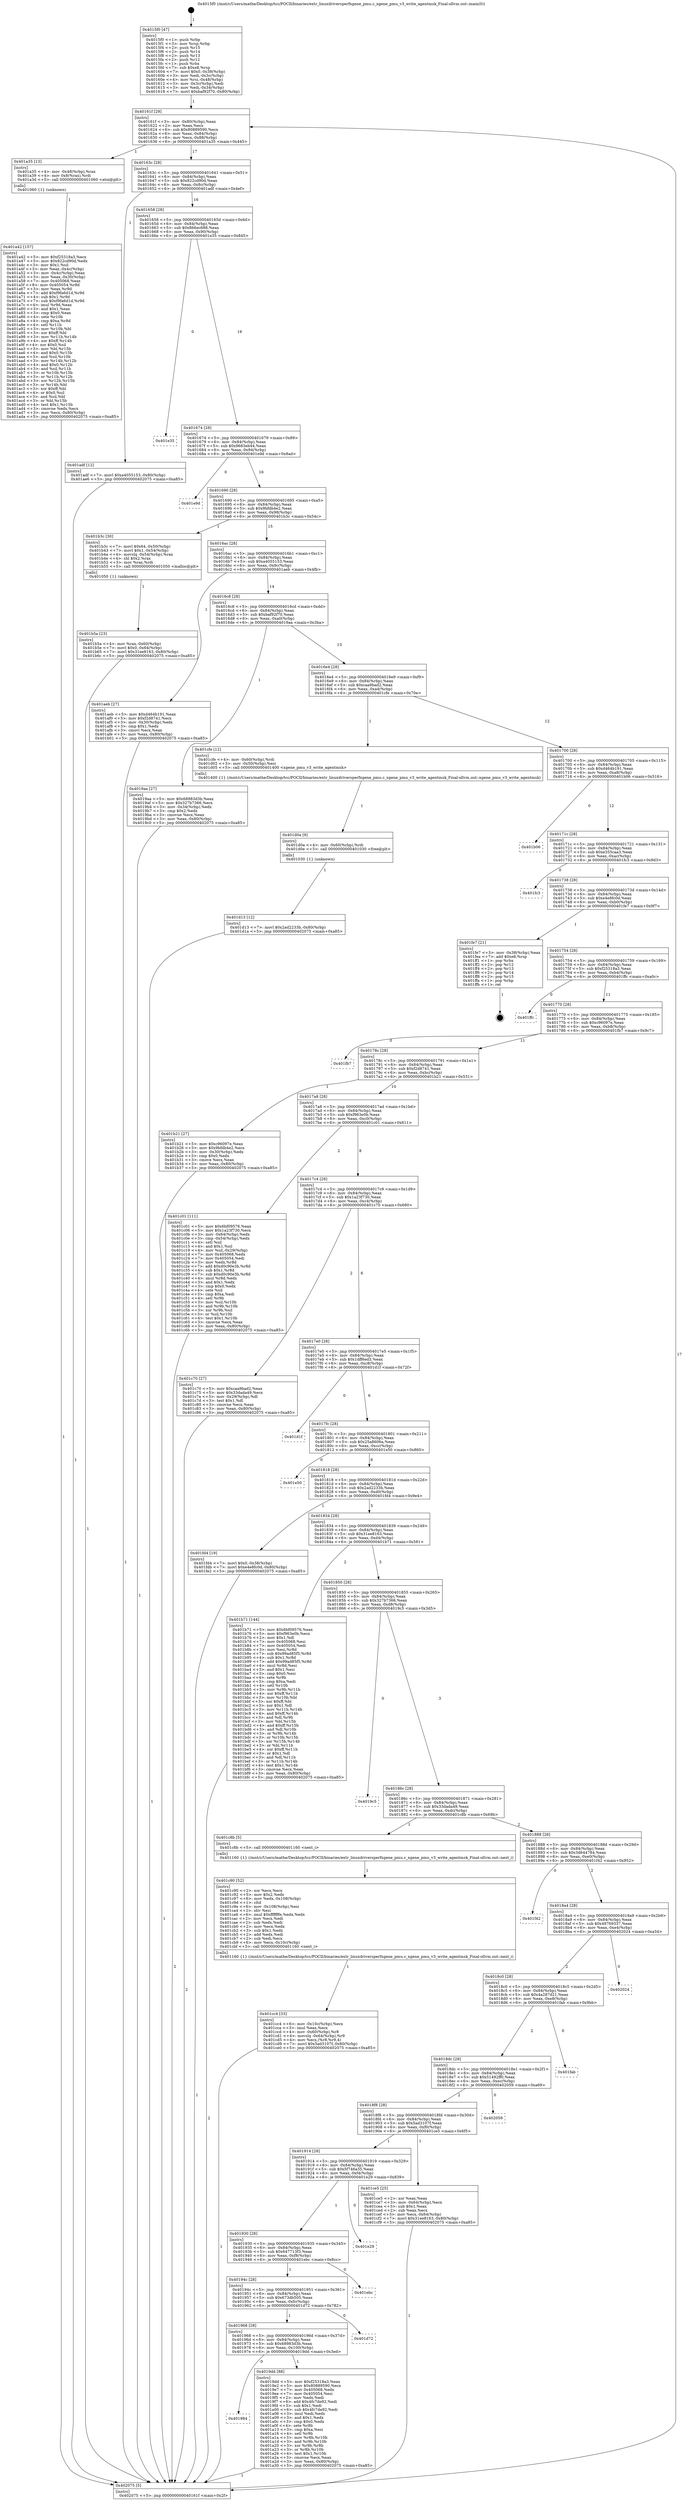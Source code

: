 digraph "0x4015f0" {
  label = "0x4015f0 (/mnt/c/Users/mathe/Desktop/tcc/POCII/binaries/extr_linuxdriversperfxgene_pmu.c_xgene_pmu_v3_write_agentmsk_Final-ollvm.out::main(0))"
  labelloc = "t"
  node[shape=record]

  Entry [label="",width=0.3,height=0.3,shape=circle,fillcolor=black,style=filled]
  "0x40161f" [label="{
     0x40161f [29]\l
     | [instrs]\l
     &nbsp;&nbsp;0x40161f \<+3\>: mov -0x80(%rbp),%eax\l
     &nbsp;&nbsp;0x401622 \<+2\>: mov %eax,%ecx\l
     &nbsp;&nbsp;0x401624 \<+6\>: sub $0x80889590,%ecx\l
     &nbsp;&nbsp;0x40162a \<+6\>: mov %eax,-0x84(%rbp)\l
     &nbsp;&nbsp;0x401630 \<+6\>: mov %ecx,-0x88(%rbp)\l
     &nbsp;&nbsp;0x401636 \<+6\>: je 0000000000401a35 \<main+0x445\>\l
  }"]
  "0x401a35" [label="{
     0x401a35 [13]\l
     | [instrs]\l
     &nbsp;&nbsp;0x401a35 \<+4\>: mov -0x48(%rbp),%rax\l
     &nbsp;&nbsp;0x401a39 \<+4\>: mov 0x8(%rax),%rdi\l
     &nbsp;&nbsp;0x401a3d \<+5\>: call 0000000000401060 \<atoi@plt\>\l
     | [calls]\l
     &nbsp;&nbsp;0x401060 \{1\} (unknown)\l
  }"]
  "0x40163c" [label="{
     0x40163c [28]\l
     | [instrs]\l
     &nbsp;&nbsp;0x40163c \<+5\>: jmp 0000000000401641 \<main+0x51\>\l
     &nbsp;&nbsp;0x401641 \<+6\>: mov -0x84(%rbp),%eax\l
     &nbsp;&nbsp;0x401647 \<+5\>: sub $0x822cd90d,%eax\l
     &nbsp;&nbsp;0x40164c \<+6\>: mov %eax,-0x8c(%rbp)\l
     &nbsp;&nbsp;0x401652 \<+6\>: je 0000000000401adf \<main+0x4ef\>\l
  }"]
  Exit [label="",width=0.3,height=0.3,shape=circle,fillcolor=black,style=filled,peripheries=2]
  "0x401adf" [label="{
     0x401adf [12]\l
     | [instrs]\l
     &nbsp;&nbsp;0x401adf \<+7\>: movl $0xa4055153,-0x80(%rbp)\l
     &nbsp;&nbsp;0x401ae6 \<+5\>: jmp 0000000000402075 \<main+0xa85\>\l
  }"]
  "0x401658" [label="{
     0x401658 [28]\l
     | [instrs]\l
     &nbsp;&nbsp;0x401658 \<+5\>: jmp 000000000040165d \<main+0x6d\>\l
     &nbsp;&nbsp;0x40165d \<+6\>: mov -0x84(%rbp),%eax\l
     &nbsp;&nbsp;0x401663 \<+5\>: sub $0x866ec688,%eax\l
     &nbsp;&nbsp;0x401668 \<+6\>: mov %eax,-0x90(%rbp)\l
     &nbsp;&nbsp;0x40166e \<+6\>: je 0000000000401e35 \<main+0x845\>\l
  }"]
  "0x401d13" [label="{
     0x401d13 [12]\l
     | [instrs]\l
     &nbsp;&nbsp;0x401d13 \<+7\>: movl $0x2ad2233b,-0x80(%rbp)\l
     &nbsp;&nbsp;0x401d1a \<+5\>: jmp 0000000000402075 \<main+0xa85\>\l
  }"]
  "0x401e35" [label="{
     0x401e35\l
  }", style=dashed]
  "0x401674" [label="{
     0x401674 [28]\l
     | [instrs]\l
     &nbsp;&nbsp;0x401674 \<+5\>: jmp 0000000000401679 \<main+0x89\>\l
     &nbsp;&nbsp;0x401679 \<+6\>: mov -0x84(%rbp),%eax\l
     &nbsp;&nbsp;0x40167f \<+5\>: sub $0x9683eb44,%eax\l
     &nbsp;&nbsp;0x401684 \<+6\>: mov %eax,-0x94(%rbp)\l
     &nbsp;&nbsp;0x40168a \<+6\>: je 0000000000401e9d \<main+0x8ad\>\l
  }"]
  "0x401d0a" [label="{
     0x401d0a [9]\l
     | [instrs]\l
     &nbsp;&nbsp;0x401d0a \<+4\>: mov -0x60(%rbp),%rdi\l
     &nbsp;&nbsp;0x401d0e \<+5\>: call 0000000000401030 \<free@plt\>\l
     | [calls]\l
     &nbsp;&nbsp;0x401030 \{1\} (unknown)\l
  }"]
  "0x401e9d" [label="{
     0x401e9d\l
  }", style=dashed]
  "0x401690" [label="{
     0x401690 [28]\l
     | [instrs]\l
     &nbsp;&nbsp;0x401690 \<+5\>: jmp 0000000000401695 \<main+0xa5\>\l
     &nbsp;&nbsp;0x401695 \<+6\>: mov -0x84(%rbp),%eax\l
     &nbsp;&nbsp;0x40169b \<+5\>: sub $0x9bfdb4e2,%eax\l
     &nbsp;&nbsp;0x4016a0 \<+6\>: mov %eax,-0x98(%rbp)\l
     &nbsp;&nbsp;0x4016a6 \<+6\>: je 0000000000401b3c \<main+0x54c\>\l
  }"]
  "0x401cc4" [label="{
     0x401cc4 [33]\l
     | [instrs]\l
     &nbsp;&nbsp;0x401cc4 \<+6\>: mov -0x10c(%rbp),%ecx\l
     &nbsp;&nbsp;0x401cca \<+3\>: imul %eax,%ecx\l
     &nbsp;&nbsp;0x401ccd \<+4\>: mov -0x60(%rbp),%r8\l
     &nbsp;&nbsp;0x401cd1 \<+4\>: movslq -0x64(%rbp),%r9\l
     &nbsp;&nbsp;0x401cd5 \<+4\>: mov %ecx,(%r8,%r9,4)\l
     &nbsp;&nbsp;0x401cd9 \<+7\>: movl $0x5ad3107f,-0x80(%rbp)\l
     &nbsp;&nbsp;0x401ce0 \<+5\>: jmp 0000000000402075 \<main+0xa85\>\l
  }"]
  "0x401b3c" [label="{
     0x401b3c [30]\l
     | [instrs]\l
     &nbsp;&nbsp;0x401b3c \<+7\>: movl $0x64,-0x50(%rbp)\l
     &nbsp;&nbsp;0x401b43 \<+7\>: movl $0x1,-0x54(%rbp)\l
     &nbsp;&nbsp;0x401b4a \<+4\>: movslq -0x54(%rbp),%rax\l
     &nbsp;&nbsp;0x401b4e \<+4\>: shl $0x2,%rax\l
     &nbsp;&nbsp;0x401b52 \<+3\>: mov %rax,%rdi\l
     &nbsp;&nbsp;0x401b55 \<+5\>: call 0000000000401050 \<malloc@plt\>\l
     | [calls]\l
     &nbsp;&nbsp;0x401050 \{1\} (unknown)\l
  }"]
  "0x4016ac" [label="{
     0x4016ac [28]\l
     | [instrs]\l
     &nbsp;&nbsp;0x4016ac \<+5\>: jmp 00000000004016b1 \<main+0xc1\>\l
     &nbsp;&nbsp;0x4016b1 \<+6\>: mov -0x84(%rbp),%eax\l
     &nbsp;&nbsp;0x4016b7 \<+5\>: sub $0xa4055153,%eax\l
     &nbsp;&nbsp;0x4016bc \<+6\>: mov %eax,-0x9c(%rbp)\l
     &nbsp;&nbsp;0x4016c2 \<+6\>: je 0000000000401aeb \<main+0x4fb\>\l
  }"]
  "0x401c90" [label="{
     0x401c90 [52]\l
     | [instrs]\l
     &nbsp;&nbsp;0x401c90 \<+2\>: xor %ecx,%ecx\l
     &nbsp;&nbsp;0x401c92 \<+5\>: mov $0x2,%edx\l
     &nbsp;&nbsp;0x401c97 \<+6\>: mov %edx,-0x108(%rbp)\l
     &nbsp;&nbsp;0x401c9d \<+1\>: cltd\l
     &nbsp;&nbsp;0x401c9e \<+6\>: mov -0x108(%rbp),%esi\l
     &nbsp;&nbsp;0x401ca4 \<+2\>: idiv %esi\l
     &nbsp;&nbsp;0x401ca6 \<+6\>: imul $0xfffffffe,%edx,%edx\l
     &nbsp;&nbsp;0x401cac \<+2\>: mov %ecx,%edi\l
     &nbsp;&nbsp;0x401cae \<+2\>: sub %edx,%edi\l
     &nbsp;&nbsp;0x401cb0 \<+2\>: mov %ecx,%edx\l
     &nbsp;&nbsp;0x401cb2 \<+3\>: sub $0x1,%edx\l
     &nbsp;&nbsp;0x401cb5 \<+2\>: add %edx,%edi\l
     &nbsp;&nbsp;0x401cb7 \<+2\>: sub %edi,%ecx\l
     &nbsp;&nbsp;0x401cb9 \<+6\>: mov %ecx,-0x10c(%rbp)\l
     &nbsp;&nbsp;0x401cbf \<+5\>: call 0000000000401160 \<next_i\>\l
     | [calls]\l
     &nbsp;&nbsp;0x401160 \{1\} (/mnt/c/Users/mathe/Desktop/tcc/POCII/binaries/extr_linuxdriversperfxgene_pmu.c_xgene_pmu_v3_write_agentmsk_Final-ollvm.out::next_i)\l
  }"]
  "0x401aeb" [label="{
     0x401aeb [27]\l
     | [instrs]\l
     &nbsp;&nbsp;0x401aeb \<+5\>: mov $0xd464b191,%eax\l
     &nbsp;&nbsp;0x401af0 \<+5\>: mov $0xf2d8741,%ecx\l
     &nbsp;&nbsp;0x401af5 \<+3\>: mov -0x30(%rbp),%edx\l
     &nbsp;&nbsp;0x401af8 \<+3\>: cmp $0x1,%edx\l
     &nbsp;&nbsp;0x401afb \<+3\>: cmovl %ecx,%eax\l
     &nbsp;&nbsp;0x401afe \<+3\>: mov %eax,-0x80(%rbp)\l
     &nbsp;&nbsp;0x401b01 \<+5\>: jmp 0000000000402075 \<main+0xa85\>\l
  }"]
  "0x4016c8" [label="{
     0x4016c8 [28]\l
     | [instrs]\l
     &nbsp;&nbsp;0x4016c8 \<+5\>: jmp 00000000004016cd \<main+0xdd\>\l
     &nbsp;&nbsp;0x4016cd \<+6\>: mov -0x84(%rbp),%eax\l
     &nbsp;&nbsp;0x4016d3 \<+5\>: sub $0xbaf92f70,%eax\l
     &nbsp;&nbsp;0x4016d8 \<+6\>: mov %eax,-0xa0(%rbp)\l
     &nbsp;&nbsp;0x4016de \<+6\>: je 00000000004019aa \<main+0x3ba\>\l
  }"]
  "0x401b5a" [label="{
     0x401b5a [23]\l
     | [instrs]\l
     &nbsp;&nbsp;0x401b5a \<+4\>: mov %rax,-0x60(%rbp)\l
     &nbsp;&nbsp;0x401b5e \<+7\>: movl $0x0,-0x64(%rbp)\l
     &nbsp;&nbsp;0x401b65 \<+7\>: movl $0x31ee8163,-0x80(%rbp)\l
     &nbsp;&nbsp;0x401b6c \<+5\>: jmp 0000000000402075 \<main+0xa85\>\l
  }"]
  "0x4019aa" [label="{
     0x4019aa [27]\l
     | [instrs]\l
     &nbsp;&nbsp;0x4019aa \<+5\>: mov $0x68983d3b,%eax\l
     &nbsp;&nbsp;0x4019af \<+5\>: mov $0x327b7366,%ecx\l
     &nbsp;&nbsp;0x4019b4 \<+3\>: mov -0x34(%rbp),%edx\l
     &nbsp;&nbsp;0x4019b7 \<+3\>: cmp $0x2,%edx\l
     &nbsp;&nbsp;0x4019ba \<+3\>: cmovne %ecx,%eax\l
     &nbsp;&nbsp;0x4019bd \<+3\>: mov %eax,-0x80(%rbp)\l
     &nbsp;&nbsp;0x4019c0 \<+5\>: jmp 0000000000402075 \<main+0xa85\>\l
  }"]
  "0x4016e4" [label="{
     0x4016e4 [28]\l
     | [instrs]\l
     &nbsp;&nbsp;0x4016e4 \<+5\>: jmp 00000000004016e9 \<main+0xf9\>\l
     &nbsp;&nbsp;0x4016e9 \<+6\>: mov -0x84(%rbp),%eax\l
     &nbsp;&nbsp;0x4016ef \<+5\>: sub $0xcaa9bad2,%eax\l
     &nbsp;&nbsp;0x4016f4 \<+6\>: mov %eax,-0xa4(%rbp)\l
     &nbsp;&nbsp;0x4016fa \<+6\>: je 0000000000401cfe \<main+0x70e\>\l
  }"]
  "0x402075" [label="{
     0x402075 [5]\l
     | [instrs]\l
     &nbsp;&nbsp;0x402075 \<+5\>: jmp 000000000040161f \<main+0x2f\>\l
  }"]
  "0x4015f0" [label="{
     0x4015f0 [47]\l
     | [instrs]\l
     &nbsp;&nbsp;0x4015f0 \<+1\>: push %rbp\l
     &nbsp;&nbsp;0x4015f1 \<+3\>: mov %rsp,%rbp\l
     &nbsp;&nbsp;0x4015f4 \<+2\>: push %r15\l
     &nbsp;&nbsp;0x4015f6 \<+2\>: push %r14\l
     &nbsp;&nbsp;0x4015f8 \<+2\>: push %r13\l
     &nbsp;&nbsp;0x4015fa \<+2\>: push %r12\l
     &nbsp;&nbsp;0x4015fc \<+1\>: push %rbx\l
     &nbsp;&nbsp;0x4015fd \<+7\>: sub $0xe8,%rsp\l
     &nbsp;&nbsp;0x401604 \<+7\>: movl $0x0,-0x38(%rbp)\l
     &nbsp;&nbsp;0x40160b \<+3\>: mov %edi,-0x3c(%rbp)\l
     &nbsp;&nbsp;0x40160e \<+4\>: mov %rsi,-0x48(%rbp)\l
     &nbsp;&nbsp;0x401612 \<+3\>: mov -0x3c(%rbp),%edi\l
     &nbsp;&nbsp;0x401615 \<+3\>: mov %edi,-0x34(%rbp)\l
     &nbsp;&nbsp;0x401618 \<+7\>: movl $0xbaf92f70,-0x80(%rbp)\l
  }"]
  "0x401a42" [label="{
     0x401a42 [157]\l
     | [instrs]\l
     &nbsp;&nbsp;0x401a42 \<+5\>: mov $0xf25318a3,%ecx\l
     &nbsp;&nbsp;0x401a47 \<+5\>: mov $0x822cd90d,%edx\l
     &nbsp;&nbsp;0x401a4c \<+3\>: mov $0x1,%sil\l
     &nbsp;&nbsp;0x401a4f \<+3\>: mov %eax,-0x4c(%rbp)\l
     &nbsp;&nbsp;0x401a52 \<+3\>: mov -0x4c(%rbp),%eax\l
     &nbsp;&nbsp;0x401a55 \<+3\>: mov %eax,-0x30(%rbp)\l
     &nbsp;&nbsp;0x401a58 \<+7\>: mov 0x405068,%eax\l
     &nbsp;&nbsp;0x401a5f \<+8\>: mov 0x405054,%r8d\l
     &nbsp;&nbsp;0x401a67 \<+3\>: mov %eax,%r9d\l
     &nbsp;&nbsp;0x401a6a \<+7\>: add $0xf9fa6d1d,%r9d\l
     &nbsp;&nbsp;0x401a71 \<+4\>: sub $0x1,%r9d\l
     &nbsp;&nbsp;0x401a75 \<+7\>: sub $0xf9fa6d1d,%r9d\l
     &nbsp;&nbsp;0x401a7c \<+4\>: imul %r9d,%eax\l
     &nbsp;&nbsp;0x401a80 \<+3\>: and $0x1,%eax\l
     &nbsp;&nbsp;0x401a83 \<+3\>: cmp $0x0,%eax\l
     &nbsp;&nbsp;0x401a86 \<+4\>: sete %r10b\l
     &nbsp;&nbsp;0x401a8a \<+4\>: cmp $0xa,%r8d\l
     &nbsp;&nbsp;0x401a8e \<+4\>: setl %r11b\l
     &nbsp;&nbsp;0x401a92 \<+3\>: mov %r10b,%bl\l
     &nbsp;&nbsp;0x401a95 \<+3\>: xor $0xff,%bl\l
     &nbsp;&nbsp;0x401a98 \<+3\>: mov %r11b,%r14b\l
     &nbsp;&nbsp;0x401a9b \<+4\>: xor $0xff,%r14b\l
     &nbsp;&nbsp;0x401a9f \<+4\>: xor $0x0,%sil\l
     &nbsp;&nbsp;0x401aa3 \<+3\>: mov %bl,%r15b\l
     &nbsp;&nbsp;0x401aa6 \<+4\>: and $0x0,%r15b\l
     &nbsp;&nbsp;0x401aaa \<+3\>: and %sil,%r10b\l
     &nbsp;&nbsp;0x401aad \<+3\>: mov %r14b,%r12b\l
     &nbsp;&nbsp;0x401ab0 \<+4\>: and $0x0,%r12b\l
     &nbsp;&nbsp;0x401ab4 \<+3\>: and %sil,%r11b\l
     &nbsp;&nbsp;0x401ab7 \<+3\>: or %r10b,%r15b\l
     &nbsp;&nbsp;0x401aba \<+3\>: or %r11b,%r12b\l
     &nbsp;&nbsp;0x401abd \<+3\>: xor %r12b,%r15b\l
     &nbsp;&nbsp;0x401ac0 \<+3\>: or %r14b,%bl\l
     &nbsp;&nbsp;0x401ac3 \<+3\>: xor $0xff,%bl\l
     &nbsp;&nbsp;0x401ac6 \<+4\>: or $0x0,%sil\l
     &nbsp;&nbsp;0x401aca \<+3\>: and %sil,%bl\l
     &nbsp;&nbsp;0x401acd \<+3\>: or %bl,%r15b\l
     &nbsp;&nbsp;0x401ad0 \<+4\>: test $0x1,%r15b\l
     &nbsp;&nbsp;0x401ad4 \<+3\>: cmovne %edx,%ecx\l
     &nbsp;&nbsp;0x401ad7 \<+3\>: mov %ecx,-0x80(%rbp)\l
     &nbsp;&nbsp;0x401ada \<+5\>: jmp 0000000000402075 \<main+0xa85\>\l
  }"]
  "0x401cfe" [label="{
     0x401cfe [12]\l
     | [instrs]\l
     &nbsp;&nbsp;0x401cfe \<+4\>: mov -0x60(%rbp),%rdi\l
     &nbsp;&nbsp;0x401d02 \<+3\>: mov -0x50(%rbp),%esi\l
     &nbsp;&nbsp;0x401d05 \<+5\>: call 0000000000401400 \<xgene_pmu_v3_write_agentmsk\>\l
     | [calls]\l
     &nbsp;&nbsp;0x401400 \{1\} (/mnt/c/Users/mathe/Desktop/tcc/POCII/binaries/extr_linuxdriversperfxgene_pmu.c_xgene_pmu_v3_write_agentmsk_Final-ollvm.out::xgene_pmu_v3_write_agentmsk)\l
  }"]
  "0x401700" [label="{
     0x401700 [28]\l
     | [instrs]\l
     &nbsp;&nbsp;0x401700 \<+5\>: jmp 0000000000401705 \<main+0x115\>\l
     &nbsp;&nbsp;0x401705 \<+6\>: mov -0x84(%rbp),%eax\l
     &nbsp;&nbsp;0x40170b \<+5\>: sub $0xd464b191,%eax\l
     &nbsp;&nbsp;0x401710 \<+6\>: mov %eax,-0xa8(%rbp)\l
     &nbsp;&nbsp;0x401716 \<+6\>: je 0000000000401b06 \<main+0x516\>\l
  }"]
  "0x401984" [label="{
     0x401984\l
  }", style=dashed]
  "0x401b06" [label="{
     0x401b06\l
  }", style=dashed]
  "0x40171c" [label="{
     0x40171c [28]\l
     | [instrs]\l
     &nbsp;&nbsp;0x40171c \<+5\>: jmp 0000000000401721 \<main+0x131\>\l
     &nbsp;&nbsp;0x401721 \<+6\>: mov -0x84(%rbp),%eax\l
     &nbsp;&nbsp;0x401727 \<+5\>: sub $0xe355caa3,%eax\l
     &nbsp;&nbsp;0x40172c \<+6\>: mov %eax,-0xac(%rbp)\l
     &nbsp;&nbsp;0x401732 \<+6\>: je 0000000000401fc3 \<main+0x9d3\>\l
  }"]
  "0x4019dd" [label="{
     0x4019dd [88]\l
     | [instrs]\l
     &nbsp;&nbsp;0x4019dd \<+5\>: mov $0xf25318a3,%eax\l
     &nbsp;&nbsp;0x4019e2 \<+5\>: mov $0x80889590,%ecx\l
     &nbsp;&nbsp;0x4019e7 \<+7\>: mov 0x405068,%edx\l
     &nbsp;&nbsp;0x4019ee \<+7\>: mov 0x405054,%esi\l
     &nbsp;&nbsp;0x4019f5 \<+2\>: mov %edx,%edi\l
     &nbsp;&nbsp;0x4019f7 \<+6\>: add $0x4fc7de92,%edi\l
     &nbsp;&nbsp;0x4019fd \<+3\>: sub $0x1,%edi\l
     &nbsp;&nbsp;0x401a00 \<+6\>: sub $0x4fc7de92,%edi\l
     &nbsp;&nbsp;0x401a06 \<+3\>: imul %edi,%edx\l
     &nbsp;&nbsp;0x401a09 \<+3\>: and $0x1,%edx\l
     &nbsp;&nbsp;0x401a0c \<+3\>: cmp $0x0,%edx\l
     &nbsp;&nbsp;0x401a0f \<+4\>: sete %r8b\l
     &nbsp;&nbsp;0x401a13 \<+3\>: cmp $0xa,%esi\l
     &nbsp;&nbsp;0x401a16 \<+4\>: setl %r9b\l
     &nbsp;&nbsp;0x401a1a \<+3\>: mov %r8b,%r10b\l
     &nbsp;&nbsp;0x401a1d \<+3\>: and %r9b,%r10b\l
     &nbsp;&nbsp;0x401a20 \<+3\>: xor %r9b,%r8b\l
     &nbsp;&nbsp;0x401a23 \<+3\>: or %r8b,%r10b\l
     &nbsp;&nbsp;0x401a26 \<+4\>: test $0x1,%r10b\l
     &nbsp;&nbsp;0x401a2a \<+3\>: cmovne %ecx,%eax\l
     &nbsp;&nbsp;0x401a2d \<+3\>: mov %eax,-0x80(%rbp)\l
     &nbsp;&nbsp;0x401a30 \<+5\>: jmp 0000000000402075 \<main+0xa85\>\l
  }"]
  "0x401fc3" [label="{
     0x401fc3\l
  }", style=dashed]
  "0x401738" [label="{
     0x401738 [28]\l
     | [instrs]\l
     &nbsp;&nbsp;0x401738 \<+5\>: jmp 000000000040173d \<main+0x14d\>\l
     &nbsp;&nbsp;0x40173d \<+6\>: mov -0x84(%rbp),%eax\l
     &nbsp;&nbsp;0x401743 \<+5\>: sub $0xe4e8fc0d,%eax\l
     &nbsp;&nbsp;0x401748 \<+6\>: mov %eax,-0xb0(%rbp)\l
     &nbsp;&nbsp;0x40174e \<+6\>: je 0000000000401fe7 \<main+0x9f7\>\l
  }"]
  "0x401968" [label="{
     0x401968 [28]\l
     | [instrs]\l
     &nbsp;&nbsp;0x401968 \<+5\>: jmp 000000000040196d \<main+0x37d\>\l
     &nbsp;&nbsp;0x40196d \<+6\>: mov -0x84(%rbp),%eax\l
     &nbsp;&nbsp;0x401973 \<+5\>: sub $0x68983d3b,%eax\l
     &nbsp;&nbsp;0x401978 \<+6\>: mov %eax,-0x100(%rbp)\l
     &nbsp;&nbsp;0x40197e \<+6\>: je 00000000004019dd \<main+0x3ed\>\l
  }"]
  "0x401fe7" [label="{
     0x401fe7 [21]\l
     | [instrs]\l
     &nbsp;&nbsp;0x401fe7 \<+3\>: mov -0x38(%rbp),%eax\l
     &nbsp;&nbsp;0x401fea \<+7\>: add $0xe8,%rsp\l
     &nbsp;&nbsp;0x401ff1 \<+1\>: pop %rbx\l
     &nbsp;&nbsp;0x401ff2 \<+2\>: pop %r12\l
     &nbsp;&nbsp;0x401ff4 \<+2\>: pop %r13\l
     &nbsp;&nbsp;0x401ff6 \<+2\>: pop %r14\l
     &nbsp;&nbsp;0x401ff8 \<+2\>: pop %r15\l
     &nbsp;&nbsp;0x401ffa \<+1\>: pop %rbp\l
     &nbsp;&nbsp;0x401ffb \<+1\>: ret\l
  }"]
  "0x401754" [label="{
     0x401754 [28]\l
     | [instrs]\l
     &nbsp;&nbsp;0x401754 \<+5\>: jmp 0000000000401759 \<main+0x169\>\l
     &nbsp;&nbsp;0x401759 \<+6\>: mov -0x84(%rbp),%eax\l
     &nbsp;&nbsp;0x40175f \<+5\>: sub $0xf25318a3,%eax\l
     &nbsp;&nbsp;0x401764 \<+6\>: mov %eax,-0xb4(%rbp)\l
     &nbsp;&nbsp;0x40176a \<+6\>: je 0000000000401ffc \<main+0xa0c\>\l
  }"]
  "0x401d72" [label="{
     0x401d72\l
  }", style=dashed]
  "0x401ffc" [label="{
     0x401ffc\l
  }", style=dashed]
  "0x401770" [label="{
     0x401770 [28]\l
     | [instrs]\l
     &nbsp;&nbsp;0x401770 \<+5\>: jmp 0000000000401775 \<main+0x185\>\l
     &nbsp;&nbsp;0x401775 \<+6\>: mov -0x84(%rbp),%eax\l
     &nbsp;&nbsp;0x40177b \<+5\>: sub $0xc96097e,%eax\l
     &nbsp;&nbsp;0x401780 \<+6\>: mov %eax,-0xb8(%rbp)\l
     &nbsp;&nbsp;0x401786 \<+6\>: je 0000000000401fb7 \<main+0x9c7\>\l
  }"]
  "0x40194c" [label="{
     0x40194c [28]\l
     | [instrs]\l
     &nbsp;&nbsp;0x40194c \<+5\>: jmp 0000000000401951 \<main+0x361\>\l
     &nbsp;&nbsp;0x401951 \<+6\>: mov -0x84(%rbp),%eax\l
     &nbsp;&nbsp;0x401957 \<+5\>: sub $0x673db505,%eax\l
     &nbsp;&nbsp;0x40195c \<+6\>: mov %eax,-0xfc(%rbp)\l
     &nbsp;&nbsp;0x401962 \<+6\>: je 0000000000401d72 \<main+0x782\>\l
  }"]
  "0x401fb7" [label="{
     0x401fb7\l
  }", style=dashed]
  "0x40178c" [label="{
     0x40178c [28]\l
     | [instrs]\l
     &nbsp;&nbsp;0x40178c \<+5\>: jmp 0000000000401791 \<main+0x1a1\>\l
     &nbsp;&nbsp;0x401791 \<+6\>: mov -0x84(%rbp),%eax\l
     &nbsp;&nbsp;0x401797 \<+5\>: sub $0xf2d8741,%eax\l
     &nbsp;&nbsp;0x40179c \<+6\>: mov %eax,-0xbc(%rbp)\l
     &nbsp;&nbsp;0x4017a2 \<+6\>: je 0000000000401b21 \<main+0x531\>\l
  }"]
  "0x401ebc" [label="{
     0x401ebc\l
  }", style=dashed]
  "0x401b21" [label="{
     0x401b21 [27]\l
     | [instrs]\l
     &nbsp;&nbsp;0x401b21 \<+5\>: mov $0xc96097e,%eax\l
     &nbsp;&nbsp;0x401b26 \<+5\>: mov $0x9bfdb4e2,%ecx\l
     &nbsp;&nbsp;0x401b2b \<+3\>: mov -0x30(%rbp),%edx\l
     &nbsp;&nbsp;0x401b2e \<+3\>: cmp $0x0,%edx\l
     &nbsp;&nbsp;0x401b31 \<+3\>: cmove %ecx,%eax\l
     &nbsp;&nbsp;0x401b34 \<+3\>: mov %eax,-0x80(%rbp)\l
     &nbsp;&nbsp;0x401b37 \<+5\>: jmp 0000000000402075 \<main+0xa85\>\l
  }"]
  "0x4017a8" [label="{
     0x4017a8 [28]\l
     | [instrs]\l
     &nbsp;&nbsp;0x4017a8 \<+5\>: jmp 00000000004017ad \<main+0x1bd\>\l
     &nbsp;&nbsp;0x4017ad \<+6\>: mov -0x84(%rbp),%eax\l
     &nbsp;&nbsp;0x4017b3 \<+5\>: sub $0xf963e0b,%eax\l
     &nbsp;&nbsp;0x4017b8 \<+6\>: mov %eax,-0xc0(%rbp)\l
     &nbsp;&nbsp;0x4017be \<+6\>: je 0000000000401c01 \<main+0x611\>\l
  }"]
  "0x401930" [label="{
     0x401930 [28]\l
     | [instrs]\l
     &nbsp;&nbsp;0x401930 \<+5\>: jmp 0000000000401935 \<main+0x345\>\l
     &nbsp;&nbsp;0x401935 \<+6\>: mov -0x84(%rbp),%eax\l
     &nbsp;&nbsp;0x40193b \<+5\>: sub $0x647713f3,%eax\l
     &nbsp;&nbsp;0x401940 \<+6\>: mov %eax,-0xf8(%rbp)\l
     &nbsp;&nbsp;0x401946 \<+6\>: je 0000000000401ebc \<main+0x8cc\>\l
  }"]
  "0x401c01" [label="{
     0x401c01 [111]\l
     | [instrs]\l
     &nbsp;&nbsp;0x401c01 \<+5\>: mov $0x6bf09576,%eax\l
     &nbsp;&nbsp;0x401c06 \<+5\>: mov $0x1a23f730,%ecx\l
     &nbsp;&nbsp;0x401c0b \<+3\>: mov -0x64(%rbp),%edx\l
     &nbsp;&nbsp;0x401c0e \<+3\>: cmp -0x54(%rbp),%edx\l
     &nbsp;&nbsp;0x401c11 \<+4\>: setl %sil\l
     &nbsp;&nbsp;0x401c15 \<+4\>: and $0x1,%sil\l
     &nbsp;&nbsp;0x401c19 \<+4\>: mov %sil,-0x29(%rbp)\l
     &nbsp;&nbsp;0x401c1d \<+7\>: mov 0x405068,%edx\l
     &nbsp;&nbsp;0x401c24 \<+7\>: mov 0x405054,%edi\l
     &nbsp;&nbsp;0x401c2b \<+3\>: mov %edx,%r8d\l
     &nbsp;&nbsp;0x401c2e \<+7\>: add $0xd0c90e3b,%r8d\l
     &nbsp;&nbsp;0x401c35 \<+4\>: sub $0x1,%r8d\l
     &nbsp;&nbsp;0x401c39 \<+7\>: sub $0xd0c90e3b,%r8d\l
     &nbsp;&nbsp;0x401c40 \<+4\>: imul %r8d,%edx\l
     &nbsp;&nbsp;0x401c44 \<+3\>: and $0x1,%edx\l
     &nbsp;&nbsp;0x401c47 \<+3\>: cmp $0x0,%edx\l
     &nbsp;&nbsp;0x401c4a \<+4\>: sete %sil\l
     &nbsp;&nbsp;0x401c4e \<+3\>: cmp $0xa,%edi\l
     &nbsp;&nbsp;0x401c51 \<+4\>: setl %r9b\l
     &nbsp;&nbsp;0x401c55 \<+3\>: mov %sil,%r10b\l
     &nbsp;&nbsp;0x401c58 \<+3\>: and %r9b,%r10b\l
     &nbsp;&nbsp;0x401c5b \<+3\>: xor %r9b,%sil\l
     &nbsp;&nbsp;0x401c5e \<+3\>: or %sil,%r10b\l
     &nbsp;&nbsp;0x401c61 \<+4\>: test $0x1,%r10b\l
     &nbsp;&nbsp;0x401c65 \<+3\>: cmovne %ecx,%eax\l
     &nbsp;&nbsp;0x401c68 \<+3\>: mov %eax,-0x80(%rbp)\l
     &nbsp;&nbsp;0x401c6b \<+5\>: jmp 0000000000402075 \<main+0xa85\>\l
  }"]
  "0x4017c4" [label="{
     0x4017c4 [28]\l
     | [instrs]\l
     &nbsp;&nbsp;0x4017c4 \<+5\>: jmp 00000000004017c9 \<main+0x1d9\>\l
     &nbsp;&nbsp;0x4017c9 \<+6\>: mov -0x84(%rbp),%eax\l
     &nbsp;&nbsp;0x4017cf \<+5\>: sub $0x1a23f730,%eax\l
     &nbsp;&nbsp;0x4017d4 \<+6\>: mov %eax,-0xc4(%rbp)\l
     &nbsp;&nbsp;0x4017da \<+6\>: je 0000000000401c70 \<main+0x680\>\l
  }"]
  "0x401e29" [label="{
     0x401e29\l
  }", style=dashed]
  "0x401c70" [label="{
     0x401c70 [27]\l
     | [instrs]\l
     &nbsp;&nbsp;0x401c70 \<+5\>: mov $0xcaa9bad2,%eax\l
     &nbsp;&nbsp;0x401c75 \<+5\>: mov $0x33dada49,%ecx\l
     &nbsp;&nbsp;0x401c7a \<+3\>: mov -0x29(%rbp),%dl\l
     &nbsp;&nbsp;0x401c7d \<+3\>: test $0x1,%dl\l
     &nbsp;&nbsp;0x401c80 \<+3\>: cmovne %ecx,%eax\l
     &nbsp;&nbsp;0x401c83 \<+3\>: mov %eax,-0x80(%rbp)\l
     &nbsp;&nbsp;0x401c86 \<+5\>: jmp 0000000000402075 \<main+0xa85\>\l
  }"]
  "0x4017e0" [label="{
     0x4017e0 [28]\l
     | [instrs]\l
     &nbsp;&nbsp;0x4017e0 \<+5\>: jmp 00000000004017e5 \<main+0x1f5\>\l
     &nbsp;&nbsp;0x4017e5 \<+6\>: mov -0x84(%rbp),%eax\l
     &nbsp;&nbsp;0x4017eb \<+5\>: sub $0x1dff6ed3,%eax\l
     &nbsp;&nbsp;0x4017f0 \<+6\>: mov %eax,-0xc8(%rbp)\l
     &nbsp;&nbsp;0x4017f6 \<+6\>: je 0000000000401d1f \<main+0x72f\>\l
  }"]
  "0x401914" [label="{
     0x401914 [28]\l
     | [instrs]\l
     &nbsp;&nbsp;0x401914 \<+5\>: jmp 0000000000401919 \<main+0x329\>\l
     &nbsp;&nbsp;0x401919 \<+6\>: mov -0x84(%rbp),%eax\l
     &nbsp;&nbsp;0x40191f \<+5\>: sub $0x5f746a35,%eax\l
     &nbsp;&nbsp;0x401924 \<+6\>: mov %eax,-0xf4(%rbp)\l
     &nbsp;&nbsp;0x40192a \<+6\>: je 0000000000401e29 \<main+0x839\>\l
  }"]
  "0x401d1f" [label="{
     0x401d1f\l
  }", style=dashed]
  "0x4017fc" [label="{
     0x4017fc [28]\l
     | [instrs]\l
     &nbsp;&nbsp;0x4017fc \<+5\>: jmp 0000000000401801 \<main+0x211\>\l
     &nbsp;&nbsp;0x401801 \<+6\>: mov -0x84(%rbp),%eax\l
     &nbsp;&nbsp;0x401807 \<+5\>: sub $0x25a8606a,%eax\l
     &nbsp;&nbsp;0x40180c \<+6\>: mov %eax,-0xcc(%rbp)\l
     &nbsp;&nbsp;0x401812 \<+6\>: je 0000000000401e50 \<main+0x860\>\l
  }"]
  "0x401ce5" [label="{
     0x401ce5 [25]\l
     | [instrs]\l
     &nbsp;&nbsp;0x401ce5 \<+2\>: xor %eax,%eax\l
     &nbsp;&nbsp;0x401ce7 \<+3\>: mov -0x64(%rbp),%ecx\l
     &nbsp;&nbsp;0x401cea \<+3\>: sub $0x1,%eax\l
     &nbsp;&nbsp;0x401ced \<+2\>: sub %eax,%ecx\l
     &nbsp;&nbsp;0x401cef \<+3\>: mov %ecx,-0x64(%rbp)\l
     &nbsp;&nbsp;0x401cf2 \<+7\>: movl $0x31ee8163,-0x80(%rbp)\l
     &nbsp;&nbsp;0x401cf9 \<+5\>: jmp 0000000000402075 \<main+0xa85\>\l
  }"]
  "0x401e50" [label="{
     0x401e50\l
  }", style=dashed]
  "0x401818" [label="{
     0x401818 [28]\l
     | [instrs]\l
     &nbsp;&nbsp;0x401818 \<+5\>: jmp 000000000040181d \<main+0x22d\>\l
     &nbsp;&nbsp;0x40181d \<+6\>: mov -0x84(%rbp),%eax\l
     &nbsp;&nbsp;0x401823 \<+5\>: sub $0x2ad2233b,%eax\l
     &nbsp;&nbsp;0x401828 \<+6\>: mov %eax,-0xd0(%rbp)\l
     &nbsp;&nbsp;0x40182e \<+6\>: je 0000000000401fd4 \<main+0x9e4\>\l
  }"]
  "0x4018f8" [label="{
     0x4018f8 [28]\l
     | [instrs]\l
     &nbsp;&nbsp;0x4018f8 \<+5\>: jmp 00000000004018fd \<main+0x30d\>\l
     &nbsp;&nbsp;0x4018fd \<+6\>: mov -0x84(%rbp),%eax\l
     &nbsp;&nbsp;0x401903 \<+5\>: sub $0x5ad3107f,%eax\l
     &nbsp;&nbsp;0x401908 \<+6\>: mov %eax,-0xf0(%rbp)\l
     &nbsp;&nbsp;0x40190e \<+6\>: je 0000000000401ce5 \<main+0x6f5\>\l
  }"]
  "0x401fd4" [label="{
     0x401fd4 [19]\l
     | [instrs]\l
     &nbsp;&nbsp;0x401fd4 \<+7\>: movl $0x0,-0x38(%rbp)\l
     &nbsp;&nbsp;0x401fdb \<+7\>: movl $0xe4e8fc0d,-0x80(%rbp)\l
     &nbsp;&nbsp;0x401fe2 \<+5\>: jmp 0000000000402075 \<main+0xa85\>\l
  }"]
  "0x401834" [label="{
     0x401834 [28]\l
     | [instrs]\l
     &nbsp;&nbsp;0x401834 \<+5\>: jmp 0000000000401839 \<main+0x249\>\l
     &nbsp;&nbsp;0x401839 \<+6\>: mov -0x84(%rbp),%eax\l
     &nbsp;&nbsp;0x40183f \<+5\>: sub $0x31ee8163,%eax\l
     &nbsp;&nbsp;0x401844 \<+6\>: mov %eax,-0xd4(%rbp)\l
     &nbsp;&nbsp;0x40184a \<+6\>: je 0000000000401b71 \<main+0x581\>\l
  }"]
  "0x402059" [label="{
     0x402059\l
  }", style=dashed]
  "0x401b71" [label="{
     0x401b71 [144]\l
     | [instrs]\l
     &nbsp;&nbsp;0x401b71 \<+5\>: mov $0x6bf09576,%eax\l
     &nbsp;&nbsp;0x401b76 \<+5\>: mov $0xf963e0b,%ecx\l
     &nbsp;&nbsp;0x401b7b \<+2\>: mov $0x1,%dl\l
     &nbsp;&nbsp;0x401b7d \<+7\>: mov 0x405068,%esi\l
     &nbsp;&nbsp;0x401b84 \<+7\>: mov 0x405054,%edi\l
     &nbsp;&nbsp;0x401b8b \<+3\>: mov %esi,%r8d\l
     &nbsp;&nbsp;0x401b8e \<+7\>: sub $0x99ad85f5,%r8d\l
     &nbsp;&nbsp;0x401b95 \<+4\>: sub $0x1,%r8d\l
     &nbsp;&nbsp;0x401b99 \<+7\>: add $0x99ad85f5,%r8d\l
     &nbsp;&nbsp;0x401ba0 \<+4\>: imul %r8d,%esi\l
     &nbsp;&nbsp;0x401ba4 \<+3\>: and $0x1,%esi\l
     &nbsp;&nbsp;0x401ba7 \<+3\>: cmp $0x0,%esi\l
     &nbsp;&nbsp;0x401baa \<+4\>: sete %r9b\l
     &nbsp;&nbsp;0x401bae \<+3\>: cmp $0xa,%edi\l
     &nbsp;&nbsp;0x401bb1 \<+4\>: setl %r10b\l
     &nbsp;&nbsp;0x401bb5 \<+3\>: mov %r9b,%r11b\l
     &nbsp;&nbsp;0x401bb8 \<+4\>: xor $0xff,%r11b\l
     &nbsp;&nbsp;0x401bbc \<+3\>: mov %r10b,%bl\l
     &nbsp;&nbsp;0x401bbf \<+3\>: xor $0xff,%bl\l
     &nbsp;&nbsp;0x401bc2 \<+3\>: xor $0x1,%dl\l
     &nbsp;&nbsp;0x401bc5 \<+3\>: mov %r11b,%r14b\l
     &nbsp;&nbsp;0x401bc8 \<+4\>: and $0xff,%r14b\l
     &nbsp;&nbsp;0x401bcc \<+3\>: and %dl,%r9b\l
     &nbsp;&nbsp;0x401bcf \<+3\>: mov %bl,%r15b\l
     &nbsp;&nbsp;0x401bd2 \<+4\>: and $0xff,%r15b\l
     &nbsp;&nbsp;0x401bd6 \<+3\>: and %dl,%r10b\l
     &nbsp;&nbsp;0x401bd9 \<+3\>: or %r9b,%r14b\l
     &nbsp;&nbsp;0x401bdc \<+3\>: or %r10b,%r15b\l
     &nbsp;&nbsp;0x401bdf \<+3\>: xor %r15b,%r14b\l
     &nbsp;&nbsp;0x401be2 \<+3\>: or %bl,%r11b\l
     &nbsp;&nbsp;0x401be5 \<+4\>: xor $0xff,%r11b\l
     &nbsp;&nbsp;0x401be9 \<+3\>: or $0x1,%dl\l
     &nbsp;&nbsp;0x401bec \<+3\>: and %dl,%r11b\l
     &nbsp;&nbsp;0x401bef \<+3\>: or %r11b,%r14b\l
     &nbsp;&nbsp;0x401bf2 \<+4\>: test $0x1,%r14b\l
     &nbsp;&nbsp;0x401bf6 \<+3\>: cmovne %ecx,%eax\l
     &nbsp;&nbsp;0x401bf9 \<+3\>: mov %eax,-0x80(%rbp)\l
     &nbsp;&nbsp;0x401bfc \<+5\>: jmp 0000000000402075 \<main+0xa85\>\l
  }"]
  "0x401850" [label="{
     0x401850 [28]\l
     | [instrs]\l
     &nbsp;&nbsp;0x401850 \<+5\>: jmp 0000000000401855 \<main+0x265\>\l
     &nbsp;&nbsp;0x401855 \<+6\>: mov -0x84(%rbp),%eax\l
     &nbsp;&nbsp;0x40185b \<+5\>: sub $0x327b7366,%eax\l
     &nbsp;&nbsp;0x401860 \<+6\>: mov %eax,-0xd8(%rbp)\l
     &nbsp;&nbsp;0x401866 \<+6\>: je 00000000004019c5 \<main+0x3d5\>\l
  }"]
  "0x4018dc" [label="{
     0x4018dc [28]\l
     | [instrs]\l
     &nbsp;&nbsp;0x4018dc \<+5\>: jmp 00000000004018e1 \<main+0x2f1\>\l
     &nbsp;&nbsp;0x4018e1 \<+6\>: mov -0x84(%rbp),%eax\l
     &nbsp;&nbsp;0x4018e7 \<+5\>: sub $0x51492ff0,%eax\l
     &nbsp;&nbsp;0x4018ec \<+6\>: mov %eax,-0xec(%rbp)\l
     &nbsp;&nbsp;0x4018f2 \<+6\>: je 0000000000402059 \<main+0xa69\>\l
  }"]
  "0x4019c5" [label="{
     0x4019c5\l
  }", style=dashed]
  "0x40186c" [label="{
     0x40186c [28]\l
     | [instrs]\l
     &nbsp;&nbsp;0x40186c \<+5\>: jmp 0000000000401871 \<main+0x281\>\l
     &nbsp;&nbsp;0x401871 \<+6\>: mov -0x84(%rbp),%eax\l
     &nbsp;&nbsp;0x401877 \<+5\>: sub $0x33dada49,%eax\l
     &nbsp;&nbsp;0x40187c \<+6\>: mov %eax,-0xdc(%rbp)\l
     &nbsp;&nbsp;0x401882 \<+6\>: je 0000000000401c8b \<main+0x69b\>\l
  }"]
  "0x401fab" [label="{
     0x401fab\l
  }", style=dashed]
  "0x401c8b" [label="{
     0x401c8b [5]\l
     | [instrs]\l
     &nbsp;&nbsp;0x401c8b \<+5\>: call 0000000000401160 \<next_i\>\l
     | [calls]\l
     &nbsp;&nbsp;0x401160 \{1\} (/mnt/c/Users/mathe/Desktop/tcc/POCII/binaries/extr_linuxdriversperfxgene_pmu.c_xgene_pmu_v3_write_agentmsk_Final-ollvm.out::next_i)\l
  }"]
  "0x401888" [label="{
     0x401888 [28]\l
     | [instrs]\l
     &nbsp;&nbsp;0x401888 \<+5\>: jmp 000000000040188d \<main+0x29d\>\l
     &nbsp;&nbsp;0x40188d \<+6\>: mov -0x84(%rbp),%eax\l
     &nbsp;&nbsp;0x401893 \<+5\>: sub $0x3d644784,%eax\l
     &nbsp;&nbsp;0x401898 \<+6\>: mov %eax,-0xe0(%rbp)\l
     &nbsp;&nbsp;0x40189e \<+6\>: je 0000000000401f42 \<main+0x952\>\l
  }"]
  "0x4018c0" [label="{
     0x4018c0 [28]\l
     | [instrs]\l
     &nbsp;&nbsp;0x4018c0 \<+5\>: jmp 00000000004018c5 \<main+0x2d5\>\l
     &nbsp;&nbsp;0x4018c5 \<+6\>: mov -0x84(%rbp),%eax\l
     &nbsp;&nbsp;0x4018cb \<+5\>: sub $0x4a287d21,%eax\l
     &nbsp;&nbsp;0x4018d0 \<+6\>: mov %eax,-0xe8(%rbp)\l
     &nbsp;&nbsp;0x4018d6 \<+6\>: je 0000000000401fab \<main+0x9bb\>\l
  }"]
  "0x401f42" [label="{
     0x401f42\l
  }", style=dashed]
  "0x4018a4" [label="{
     0x4018a4 [28]\l
     | [instrs]\l
     &nbsp;&nbsp;0x4018a4 \<+5\>: jmp 00000000004018a9 \<main+0x2b9\>\l
     &nbsp;&nbsp;0x4018a9 \<+6\>: mov -0x84(%rbp),%eax\l
     &nbsp;&nbsp;0x4018af \<+5\>: sub $0x49769337,%eax\l
     &nbsp;&nbsp;0x4018b4 \<+6\>: mov %eax,-0xe4(%rbp)\l
     &nbsp;&nbsp;0x4018ba \<+6\>: je 0000000000402024 \<main+0xa34\>\l
  }"]
  "0x402024" [label="{
     0x402024\l
  }", style=dashed]
  Entry -> "0x4015f0" [label=" 1"]
  "0x40161f" -> "0x401a35" [label=" 1"]
  "0x40161f" -> "0x40163c" [label=" 17"]
  "0x401fe7" -> Exit [label=" 1"]
  "0x40163c" -> "0x401adf" [label=" 1"]
  "0x40163c" -> "0x401658" [label=" 16"]
  "0x401fd4" -> "0x402075" [label=" 1"]
  "0x401658" -> "0x401e35" [label=" 0"]
  "0x401658" -> "0x401674" [label=" 16"]
  "0x401d13" -> "0x402075" [label=" 1"]
  "0x401674" -> "0x401e9d" [label=" 0"]
  "0x401674" -> "0x401690" [label=" 16"]
  "0x401d0a" -> "0x401d13" [label=" 1"]
  "0x401690" -> "0x401b3c" [label=" 1"]
  "0x401690" -> "0x4016ac" [label=" 15"]
  "0x401cfe" -> "0x401d0a" [label=" 1"]
  "0x4016ac" -> "0x401aeb" [label=" 1"]
  "0x4016ac" -> "0x4016c8" [label=" 14"]
  "0x401ce5" -> "0x402075" [label=" 1"]
  "0x4016c8" -> "0x4019aa" [label=" 1"]
  "0x4016c8" -> "0x4016e4" [label=" 13"]
  "0x4019aa" -> "0x402075" [label=" 1"]
  "0x4015f0" -> "0x40161f" [label=" 1"]
  "0x402075" -> "0x40161f" [label=" 17"]
  "0x401cc4" -> "0x402075" [label=" 1"]
  "0x4016e4" -> "0x401cfe" [label=" 1"]
  "0x4016e4" -> "0x401700" [label=" 12"]
  "0x401c90" -> "0x401cc4" [label=" 1"]
  "0x401700" -> "0x401b06" [label=" 0"]
  "0x401700" -> "0x40171c" [label=" 12"]
  "0x401c8b" -> "0x401c90" [label=" 1"]
  "0x40171c" -> "0x401fc3" [label=" 0"]
  "0x40171c" -> "0x401738" [label=" 12"]
  "0x401c70" -> "0x402075" [label=" 2"]
  "0x401738" -> "0x401fe7" [label=" 1"]
  "0x401738" -> "0x401754" [label=" 11"]
  "0x401b71" -> "0x402075" [label=" 2"]
  "0x401754" -> "0x401ffc" [label=" 0"]
  "0x401754" -> "0x401770" [label=" 11"]
  "0x401b5a" -> "0x402075" [label=" 1"]
  "0x401770" -> "0x401fb7" [label=" 0"]
  "0x401770" -> "0x40178c" [label=" 11"]
  "0x401b21" -> "0x402075" [label=" 1"]
  "0x40178c" -> "0x401b21" [label=" 1"]
  "0x40178c" -> "0x4017a8" [label=" 10"]
  "0x401aeb" -> "0x402075" [label=" 1"]
  "0x4017a8" -> "0x401c01" [label=" 2"]
  "0x4017a8" -> "0x4017c4" [label=" 8"]
  "0x401a42" -> "0x402075" [label=" 1"]
  "0x4017c4" -> "0x401c70" [label=" 2"]
  "0x4017c4" -> "0x4017e0" [label=" 6"]
  "0x401a35" -> "0x401a42" [label=" 1"]
  "0x4017e0" -> "0x401d1f" [label=" 0"]
  "0x4017e0" -> "0x4017fc" [label=" 6"]
  "0x401968" -> "0x401984" [label=" 0"]
  "0x4017fc" -> "0x401e50" [label=" 0"]
  "0x4017fc" -> "0x401818" [label=" 6"]
  "0x401968" -> "0x4019dd" [label=" 1"]
  "0x401818" -> "0x401fd4" [label=" 1"]
  "0x401818" -> "0x401834" [label=" 5"]
  "0x40194c" -> "0x401968" [label=" 1"]
  "0x401834" -> "0x401b71" [label=" 2"]
  "0x401834" -> "0x401850" [label=" 3"]
  "0x40194c" -> "0x401d72" [label=" 0"]
  "0x401850" -> "0x4019c5" [label=" 0"]
  "0x401850" -> "0x40186c" [label=" 3"]
  "0x401930" -> "0x40194c" [label=" 1"]
  "0x40186c" -> "0x401c8b" [label=" 1"]
  "0x40186c" -> "0x401888" [label=" 2"]
  "0x401930" -> "0x401ebc" [label=" 0"]
  "0x401888" -> "0x401f42" [label=" 0"]
  "0x401888" -> "0x4018a4" [label=" 2"]
  "0x401914" -> "0x401930" [label=" 1"]
  "0x4018a4" -> "0x402024" [label=" 0"]
  "0x4018a4" -> "0x4018c0" [label=" 2"]
  "0x401adf" -> "0x402075" [label=" 1"]
  "0x4018c0" -> "0x401fab" [label=" 0"]
  "0x4018c0" -> "0x4018dc" [label=" 2"]
  "0x401b3c" -> "0x401b5a" [label=" 1"]
  "0x4018dc" -> "0x402059" [label=" 0"]
  "0x4018dc" -> "0x4018f8" [label=" 2"]
  "0x401c01" -> "0x402075" [label=" 2"]
  "0x4018f8" -> "0x401ce5" [label=" 1"]
  "0x4018f8" -> "0x401914" [label=" 1"]
  "0x4019dd" -> "0x402075" [label=" 1"]
  "0x401914" -> "0x401e29" [label=" 0"]
}
